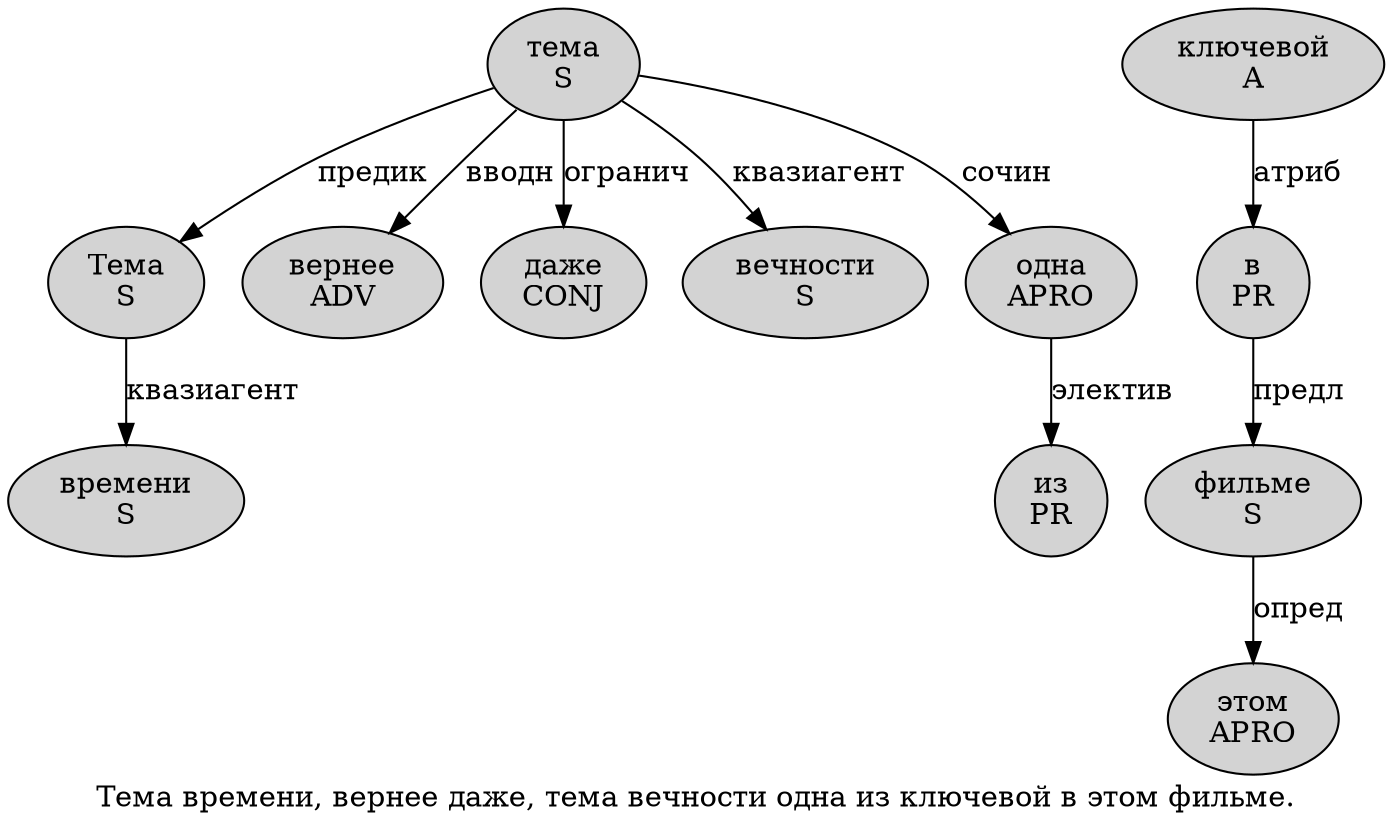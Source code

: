 digraph SENTENCE_2090 {
	graph [label="Тема времени, вернее даже, тема вечности одна из ключевой в этом фильме."]
	node [style=filled]
		0 [label="Тема
S" color="" fillcolor=lightgray penwidth=1 shape=ellipse]
		1 [label="времени
S" color="" fillcolor=lightgray penwidth=1 shape=ellipse]
		3 [label="вернее
ADV" color="" fillcolor=lightgray penwidth=1 shape=ellipse]
		4 [label="даже
CONJ" color="" fillcolor=lightgray penwidth=1 shape=ellipse]
		6 [label="тема
S" color="" fillcolor=lightgray penwidth=1 shape=ellipse]
		7 [label="вечности
S" color="" fillcolor=lightgray penwidth=1 shape=ellipse]
		8 [label="одна
APRO" color="" fillcolor=lightgray penwidth=1 shape=ellipse]
		9 [label="из
PR" color="" fillcolor=lightgray penwidth=1 shape=ellipse]
		10 [label="ключевой
A" color="" fillcolor=lightgray penwidth=1 shape=ellipse]
		11 [label="в
PR" color="" fillcolor=lightgray penwidth=1 shape=ellipse]
		12 [label="этом
APRO" color="" fillcolor=lightgray penwidth=1 shape=ellipse]
		13 [label="фильме
S" color="" fillcolor=lightgray penwidth=1 shape=ellipse]
			10 -> 11 [label="атриб"]
			11 -> 13 [label="предл"]
			13 -> 12 [label="опред"]
			6 -> 0 [label="предик"]
			6 -> 3 [label="вводн"]
			6 -> 4 [label="огранич"]
			6 -> 7 [label="квазиагент"]
			6 -> 8 [label="сочин"]
			0 -> 1 [label="квазиагент"]
			8 -> 9 [label="электив"]
}